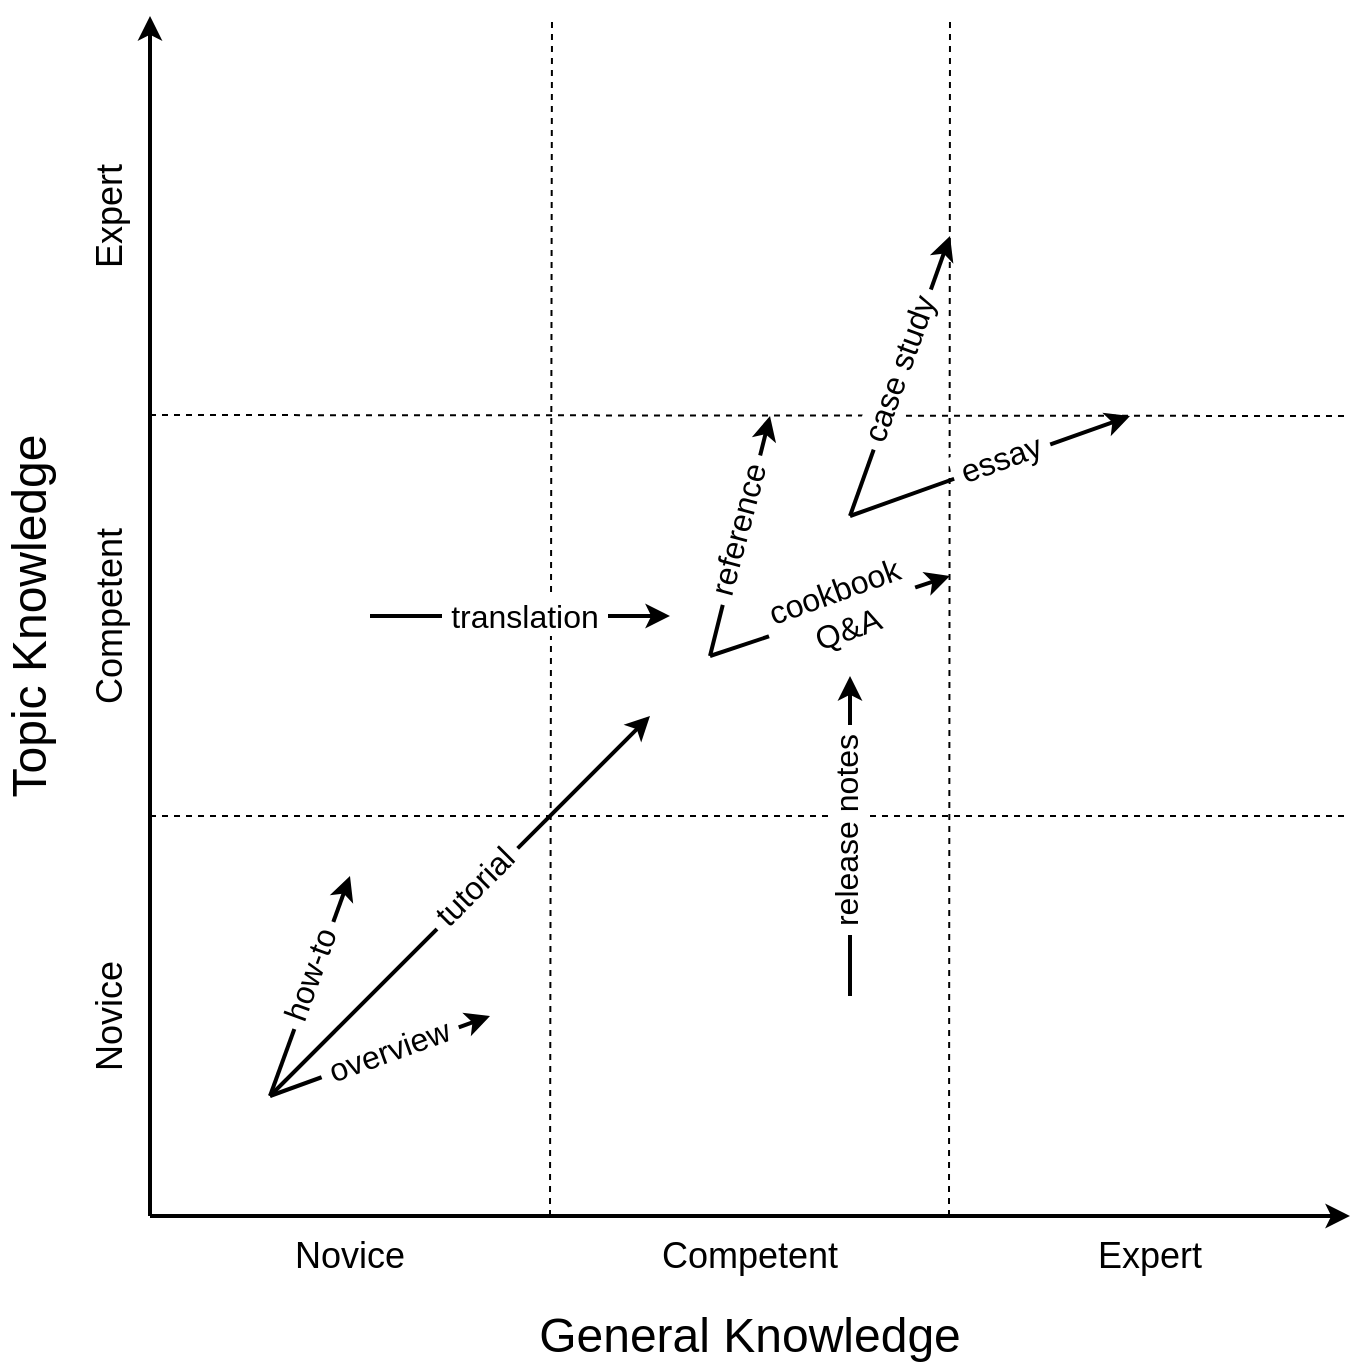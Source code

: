 <mxfile version="10.7.5" type="device"><diagram id="skGISOjA8209FTYlB0Xe" name="Page-1"><mxGraphModel dx="918" dy="682" grid="1" gridSize="10" guides="1" tooltips="1" connect="1" arrows="1" fold="1" page="1" pageScale="1" pageWidth="1100" pageHeight="850" math="0" shadow="0"><root><mxCell id="0"/><mxCell id="1" parent="0"/><mxCell id="JukZCBxilNTt0fqGaDMj-1" value="" style="endArrow=classic;html=1;strokeWidth=2;" parent="1" edge="1"><mxGeometry width="50" height="50" relative="1" as="geometry"><mxPoint x="120" y="640" as="sourcePoint"/><mxPoint x="720" y="640" as="targetPoint"/></mxGeometry></mxCell><mxCell id="JukZCBxilNTt0fqGaDMj-2" value="" style="endArrow=classic;html=1;strokeWidth=2;" parent="1" edge="1"><mxGeometry width="50" height="50" relative="1" as="geometry"><mxPoint x="120" y="640" as="sourcePoint"/><mxPoint x="120" y="40" as="targetPoint"/></mxGeometry></mxCell><mxCell id="JukZCBxilNTt0fqGaDMj-3" value="" style="endArrow=none;html=1;dashed=1;strokeWidth=1;" parent="1" edge="1"><mxGeometry width="50" height="50" relative="1" as="geometry"><mxPoint x="320" y="640" as="sourcePoint"/><mxPoint x="321" y="40" as="targetPoint"/></mxGeometry></mxCell><mxCell id="JukZCBxilNTt0fqGaDMj-4" value="" style="endArrow=none;html=1;dashed=1;strokeWidth=1;" parent="1" edge="1"><mxGeometry width="50" height="50" relative="1" as="geometry"><mxPoint x="519.5" y="640" as="sourcePoint"/><mxPoint x="520" y="40" as="targetPoint"/></mxGeometry></mxCell><mxCell id="JukZCBxilNTt0fqGaDMj-5" value="" style="endArrow=none;html=1;dashed=1;strokeWidth=1;" parent="1" edge="1"><mxGeometry width="50" height="50" relative="1" as="geometry"><mxPoint x="120" y="440" as="sourcePoint"/><mxPoint x="720" y="440" as="targetPoint"/></mxGeometry></mxCell><mxCell id="JukZCBxilNTt0fqGaDMj-6" value="" style="endArrow=none;html=1;dashed=1;strokeWidth=1;" parent="1" edge="1"><mxGeometry width="50" height="50" relative="1" as="geometry"><mxPoint x="120" y="239.5" as="sourcePoint"/><mxPoint x="720" y="240" as="targetPoint"/></mxGeometry></mxCell><mxCell id="JukZCBxilNTt0fqGaDMj-7" value="&lt;font style=&quot;font-size: 18px&quot;&gt;Novice&lt;/font&gt;" style="text;html=1;strokeColor=none;fillColor=none;align=center;verticalAlign=middle;whiteSpace=wrap;rounded=0;" parent="1" vertex="1"><mxGeometry x="120" y="650" width="200" height="20" as="geometry"/></mxCell><mxCell id="JukZCBxilNTt0fqGaDMj-8" value="&lt;font style=&quot;font-size: 18px&quot;&gt;Competent&lt;/font&gt;" style="text;html=1;strokeColor=none;fillColor=none;align=center;verticalAlign=middle;whiteSpace=wrap;rounded=0;" parent="1" vertex="1"><mxGeometry x="320" y="650" width="200" height="20" as="geometry"/></mxCell><mxCell id="JukZCBxilNTt0fqGaDMj-9" value="&lt;font style=&quot;font-size: 18px&quot;&gt;Expert&lt;/font&gt;" style="text;html=1;strokeColor=none;fillColor=none;align=center;verticalAlign=middle;whiteSpace=wrap;rounded=0;" parent="1" vertex="1"><mxGeometry x="520" y="650" width="200" height="20" as="geometry"/></mxCell><mxCell id="JukZCBxilNTt0fqGaDMj-10" value="&lt;font style=&quot;font-size: 18px&quot;&gt;Novice&lt;/font&gt;" style="text;html=1;strokeColor=none;fillColor=none;align=center;verticalAlign=middle;whiteSpace=wrap;rounded=0;rotation=-90;" parent="1" vertex="1"><mxGeometry y="530" width="200" height="20" as="geometry"/></mxCell><mxCell id="JukZCBxilNTt0fqGaDMj-11" value="&lt;font style=&quot;font-size: 18px&quot;&gt;Competent&lt;/font&gt;" style="text;html=1;strokeColor=none;fillColor=none;align=center;verticalAlign=middle;whiteSpace=wrap;rounded=0;rotation=-90;" parent="1" vertex="1"><mxGeometry y="330" width="200" height="20" as="geometry"/></mxCell><mxCell id="JukZCBxilNTt0fqGaDMj-12" value="&lt;font style=&quot;font-size: 18px&quot;&gt;Expert&lt;/font&gt;" style="text;html=1;strokeColor=none;fillColor=none;align=center;verticalAlign=middle;whiteSpace=wrap;rounded=0;rotation=-90;" parent="1" vertex="1"><mxGeometry y="130" width="200" height="20" as="geometry"/></mxCell><mxCell id="JukZCBxilNTt0fqGaDMj-13" value="&lt;font style=&quot;font-size: 24px&quot;&gt;General Knowledge&lt;/font&gt;" style="text;html=1;strokeColor=none;fillColor=none;align=center;verticalAlign=middle;whiteSpace=wrap;rounded=0;" parent="1" vertex="1"><mxGeometry x="120" y="690" width="600" height="20" as="geometry"/></mxCell><mxCell id="JukZCBxilNTt0fqGaDMj-14" value="&lt;font style=&quot;font-size: 24px&quot;&gt;Topic Knowledge&lt;/font&gt;" style="text;html=1;strokeColor=none;fillColor=none;align=center;verticalAlign=middle;whiteSpace=wrap;rounded=0;rotation=-90;" parent="1" vertex="1"><mxGeometry x="-240" y="330" width="600" height="20" as="geometry"/></mxCell><mxCell id="JukZCBxilNTt0fqGaDMj-18" value="" style="endArrow=classic;html=1;strokeWidth=2;" parent="1" edge="1"><mxGeometry width="50" height="50" relative="1" as="geometry"><mxPoint x="180" y="580" as="sourcePoint"/><mxPoint x="290" y="540" as="targetPoint"/></mxGeometry></mxCell><mxCell id="JukZCBxilNTt0fqGaDMj-19" value="&lt;font style=&quot;font-size: 16px;&quot;&gt;&amp;nbsp;overview&amp;nbsp;&lt;/font&gt;&lt;br style=&quot;font-size: 16px;&quot;&gt;" style="text;html=1;resizable=0;points=[];align=center;verticalAlign=middle;labelBackgroundColor=#ffffff;rotation=-20;fontSize=16;" parent="JukZCBxilNTt0fqGaDMj-18" vertex="1" connectable="0"><mxGeometry x="0.085" y="2" relative="1" as="geometry"><mxPoint as="offset"/></mxGeometry></mxCell><mxCell id="JukZCBxilNTt0fqGaDMj-20" value="" style="endArrow=classic;html=1;strokeWidth=2;" parent="1" edge="1"><mxGeometry width="50" height="50" relative="1" as="geometry"><mxPoint x="180" y="580" as="sourcePoint"/><mxPoint x="220" y="470" as="targetPoint"/></mxGeometry></mxCell><mxCell id="JukZCBxilNTt0fqGaDMj-21" value="&lt;font style=&quot;font-size: 16px;&quot;&gt;&amp;nbsp;how-to&amp;nbsp;&lt;/font&gt;&lt;br style=&quot;font-size: 16px;&quot;&gt;" style="text;html=1;resizable=0;points=[];align=center;verticalAlign=middle;labelBackgroundColor=#ffffff;rotation=-70;fontSize=16;" parent="JukZCBxilNTt0fqGaDMj-20" vertex="1" connectable="0"><mxGeometry x="0.085" y="2" relative="1" as="geometry"><mxPoint as="offset"/></mxGeometry></mxCell><mxCell id="JukZCBxilNTt0fqGaDMj-15" value="" style="endArrow=classic;html=1;strokeWidth=2;" parent="1" edge="1"><mxGeometry width="50" height="50" relative="1" as="geometry"><mxPoint x="180" y="580" as="sourcePoint"/><mxPoint x="370" y="390" as="targetPoint"/></mxGeometry></mxCell><mxCell id="JukZCBxilNTt0fqGaDMj-17" value="&lt;font style=&quot;font-size: 16px;&quot;&gt;&amp;nbsp;tutorial&amp;nbsp;&lt;/font&gt;" style="text;html=1;resizable=0;points=[];align=center;verticalAlign=middle;labelBackgroundColor=#ffffff;rotation=-45;fontSize=16;" parent="JukZCBxilNTt0fqGaDMj-15" vertex="1" connectable="0"><mxGeometry x="0.085" y="2" relative="1" as="geometry"><mxPoint as="offset"/></mxGeometry></mxCell><mxCell id="JukZCBxilNTt0fqGaDMj-22" value="" style="endArrow=classic;html=1;strokeWidth=2;" parent="1" edge="1"><mxGeometry width="50" height="50" relative="1" as="geometry"><mxPoint x="470" y="530" as="sourcePoint"/><mxPoint x="470" y="370" as="targetPoint"/></mxGeometry></mxCell><mxCell id="JukZCBxilNTt0fqGaDMj-23" value="&lt;font style=&quot;font-size: 16px;&quot;&gt;&amp;nbsp;release notes&amp;nbsp;&lt;/font&gt;&lt;br style=&quot;font-size: 16px;&quot;&gt;" style="text;html=1;resizable=0;points=[];align=center;verticalAlign=middle;labelBackgroundColor=#ffffff;rotation=-90;spacingRight=9;fontSize=16;" parent="JukZCBxilNTt0fqGaDMj-22" vertex="1" connectable="0"><mxGeometry x="0.085" y="2" relative="1" as="geometry"><mxPoint as="offset"/></mxGeometry></mxCell><mxCell id="JukZCBxilNTt0fqGaDMj-24" value="" style="endArrow=classic;html=1;strokeWidth=2;" parent="1" edge="1"><mxGeometry width="50" height="50" relative="1" as="geometry"><mxPoint x="470" y="290" as="sourcePoint"/><mxPoint x="520" y="150" as="targetPoint"/></mxGeometry></mxCell><mxCell id="JukZCBxilNTt0fqGaDMj-25" value="&lt;font style=&quot;font-size: 16px;&quot;&gt;&amp;nbsp;case study&amp;nbsp;&lt;/font&gt;" style="text;html=1;resizable=0;points=[];align=center;verticalAlign=middle;labelBackgroundColor=#ffffff;rotation=-70;spacingRight=6;fontSize=16;" parent="JukZCBxilNTt0fqGaDMj-24" vertex="1" connectable="0"><mxGeometry x="0.085" y="2" relative="1" as="geometry"><mxPoint as="offset"/></mxGeometry></mxCell><mxCell id="JukZCBxilNTt0fqGaDMj-26" value="" style="endArrow=classic;html=1;strokeWidth=2;" parent="1" edge="1"><mxGeometry width="50" height="50" relative="1" as="geometry"><mxPoint x="470" y="290" as="sourcePoint"/><mxPoint x="610" y="240" as="targetPoint"/></mxGeometry></mxCell><mxCell id="JukZCBxilNTt0fqGaDMj-27" value="&lt;font style=&quot;font-size: 16px;&quot;&gt;&amp;nbsp;essay&amp;nbsp;&lt;/font&gt;&lt;br style=&quot;font-size: 16px;&quot;&gt;" style="text;html=1;resizable=0;points=[];align=center;verticalAlign=middle;labelBackgroundColor=#ffffff;rotation=-20;fontSize=16;" parent="JukZCBxilNTt0fqGaDMj-26" vertex="1" connectable="0"><mxGeometry x="0.085" y="2" relative="1" as="geometry"><mxPoint as="offset"/></mxGeometry></mxCell><mxCell id="JukZCBxilNTt0fqGaDMj-28" value="" style="endArrow=classic;html=1;strokeWidth=2;" parent="1" edge="1"><mxGeometry width="50" height="50" relative="1" as="geometry"><mxPoint x="230" y="340" as="sourcePoint"/><mxPoint x="380" y="340" as="targetPoint"/></mxGeometry></mxCell><mxCell id="JukZCBxilNTt0fqGaDMj-30" value="&lt;font style=&quot;font-size: 16px;&quot;&gt;&amp;nbsp;translation&amp;nbsp;&lt;/font&gt;" style="text;html=1;resizable=0;points=[];align=center;verticalAlign=middle;labelBackgroundColor=#ffffff;rotation=0;fontSize=16;" parent="JukZCBxilNTt0fqGaDMj-28" vertex="1" connectable="0"><mxGeometry x="0.027" relative="1" as="geometry"><mxPoint as="offset"/></mxGeometry></mxCell><mxCell id="JukZCBxilNTt0fqGaDMj-35" value="" style="endArrow=classic;html=1;strokeWidth=2;" parent="1" edge="1"><mxGeometry width="50" height="50" relative="1" as="geometry"><mxPoint x="400" y="360" as="sourcePoint"/><mxPoint x="430" y="240" as="targetPoint"/></mxGeometry></mxCell><mxCell id="JukZCBxilNTt0fqGaDMj-36" value="&lt;span style=&quot;font-size: 16px;&quot;&gt;&amp;nbsp;reference&amp;nbsp;&lt;/span&gt;" style="text;html=1;resizable=0;points=[];align=center;verticalAlign=middle;labelBackgroundColor=#ffffff;rotation=-75;spacingRight=6;fontSize=16;" parent="JukZCBxilNTt0fqGaDMj-35" vertex="1" connectable="0"><mxGeometry x="0.085" y="2" relative="1" as="geometry"><mxPoint as="offset"/></mxGeometry></mxCell><mxCell id="JukZCBxilNTt0fqGaDMj-37" value="" style="endArrow=classic;html=1;strokeWidth=2;" parent="1" edge="1"><mxGeometry width="50" height="50" relative="1" as="geometry"><mxPoint x="400" y="360" as="sourcePoint"/><mxPoint x="520" y="320" as="targetPoint"/></mxGeometry></mxCell><mxCell id="JukZCBxilNTt0fqGaDMj-38" value="&lt;span style=&quot;font-size: 16px;&quot;&gt;&amp;nbsp;cookbook&amp;nbsp;&lt;br style=&quot;font-size: 16px;&quot;&gt;&lt;/span&gt;&amp;nbsp;Q&amp;amp;A&amp;nbsp;&lt;br style=&quot;font-size: 16px;&quot;&gt;" style="text;html=1;resizable=0;points=[];align=center;verticalAlign=middle;labelBackgroundColor=#ffffff;rotation=-20;fontSize=16;" parent="JukZCBxilNTt0fqGaDMj-37" vertex="1" connectable="0"><mxGeometry x="0.085" y="2" relative="1" as="geometry"><mxPoint as="offset"/></mxGeometry></mxCell></root></mxGraphModel></diagram></mxfile>